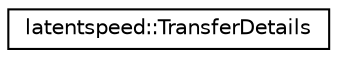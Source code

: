 digraph "Graphical Class Hierarchy"
{
 // LATEX_PDF_SIZE
  edge [fontname="Helvetica",fontsize="10",labelfontname="Helvetica",labelfontsize="10"];
  node [fontname="Helvetica",fontsize="10",shape=record];
  rankdir="LR";
  Node0 [label="latentspeed::TransferDetails",height=0.2,width=0.4,color="black", fillcolor="white", style="filled",URL="$structlatentspeed_1_1TransferDetails.html",tooltip="On-chain token transfer specification."];
}
